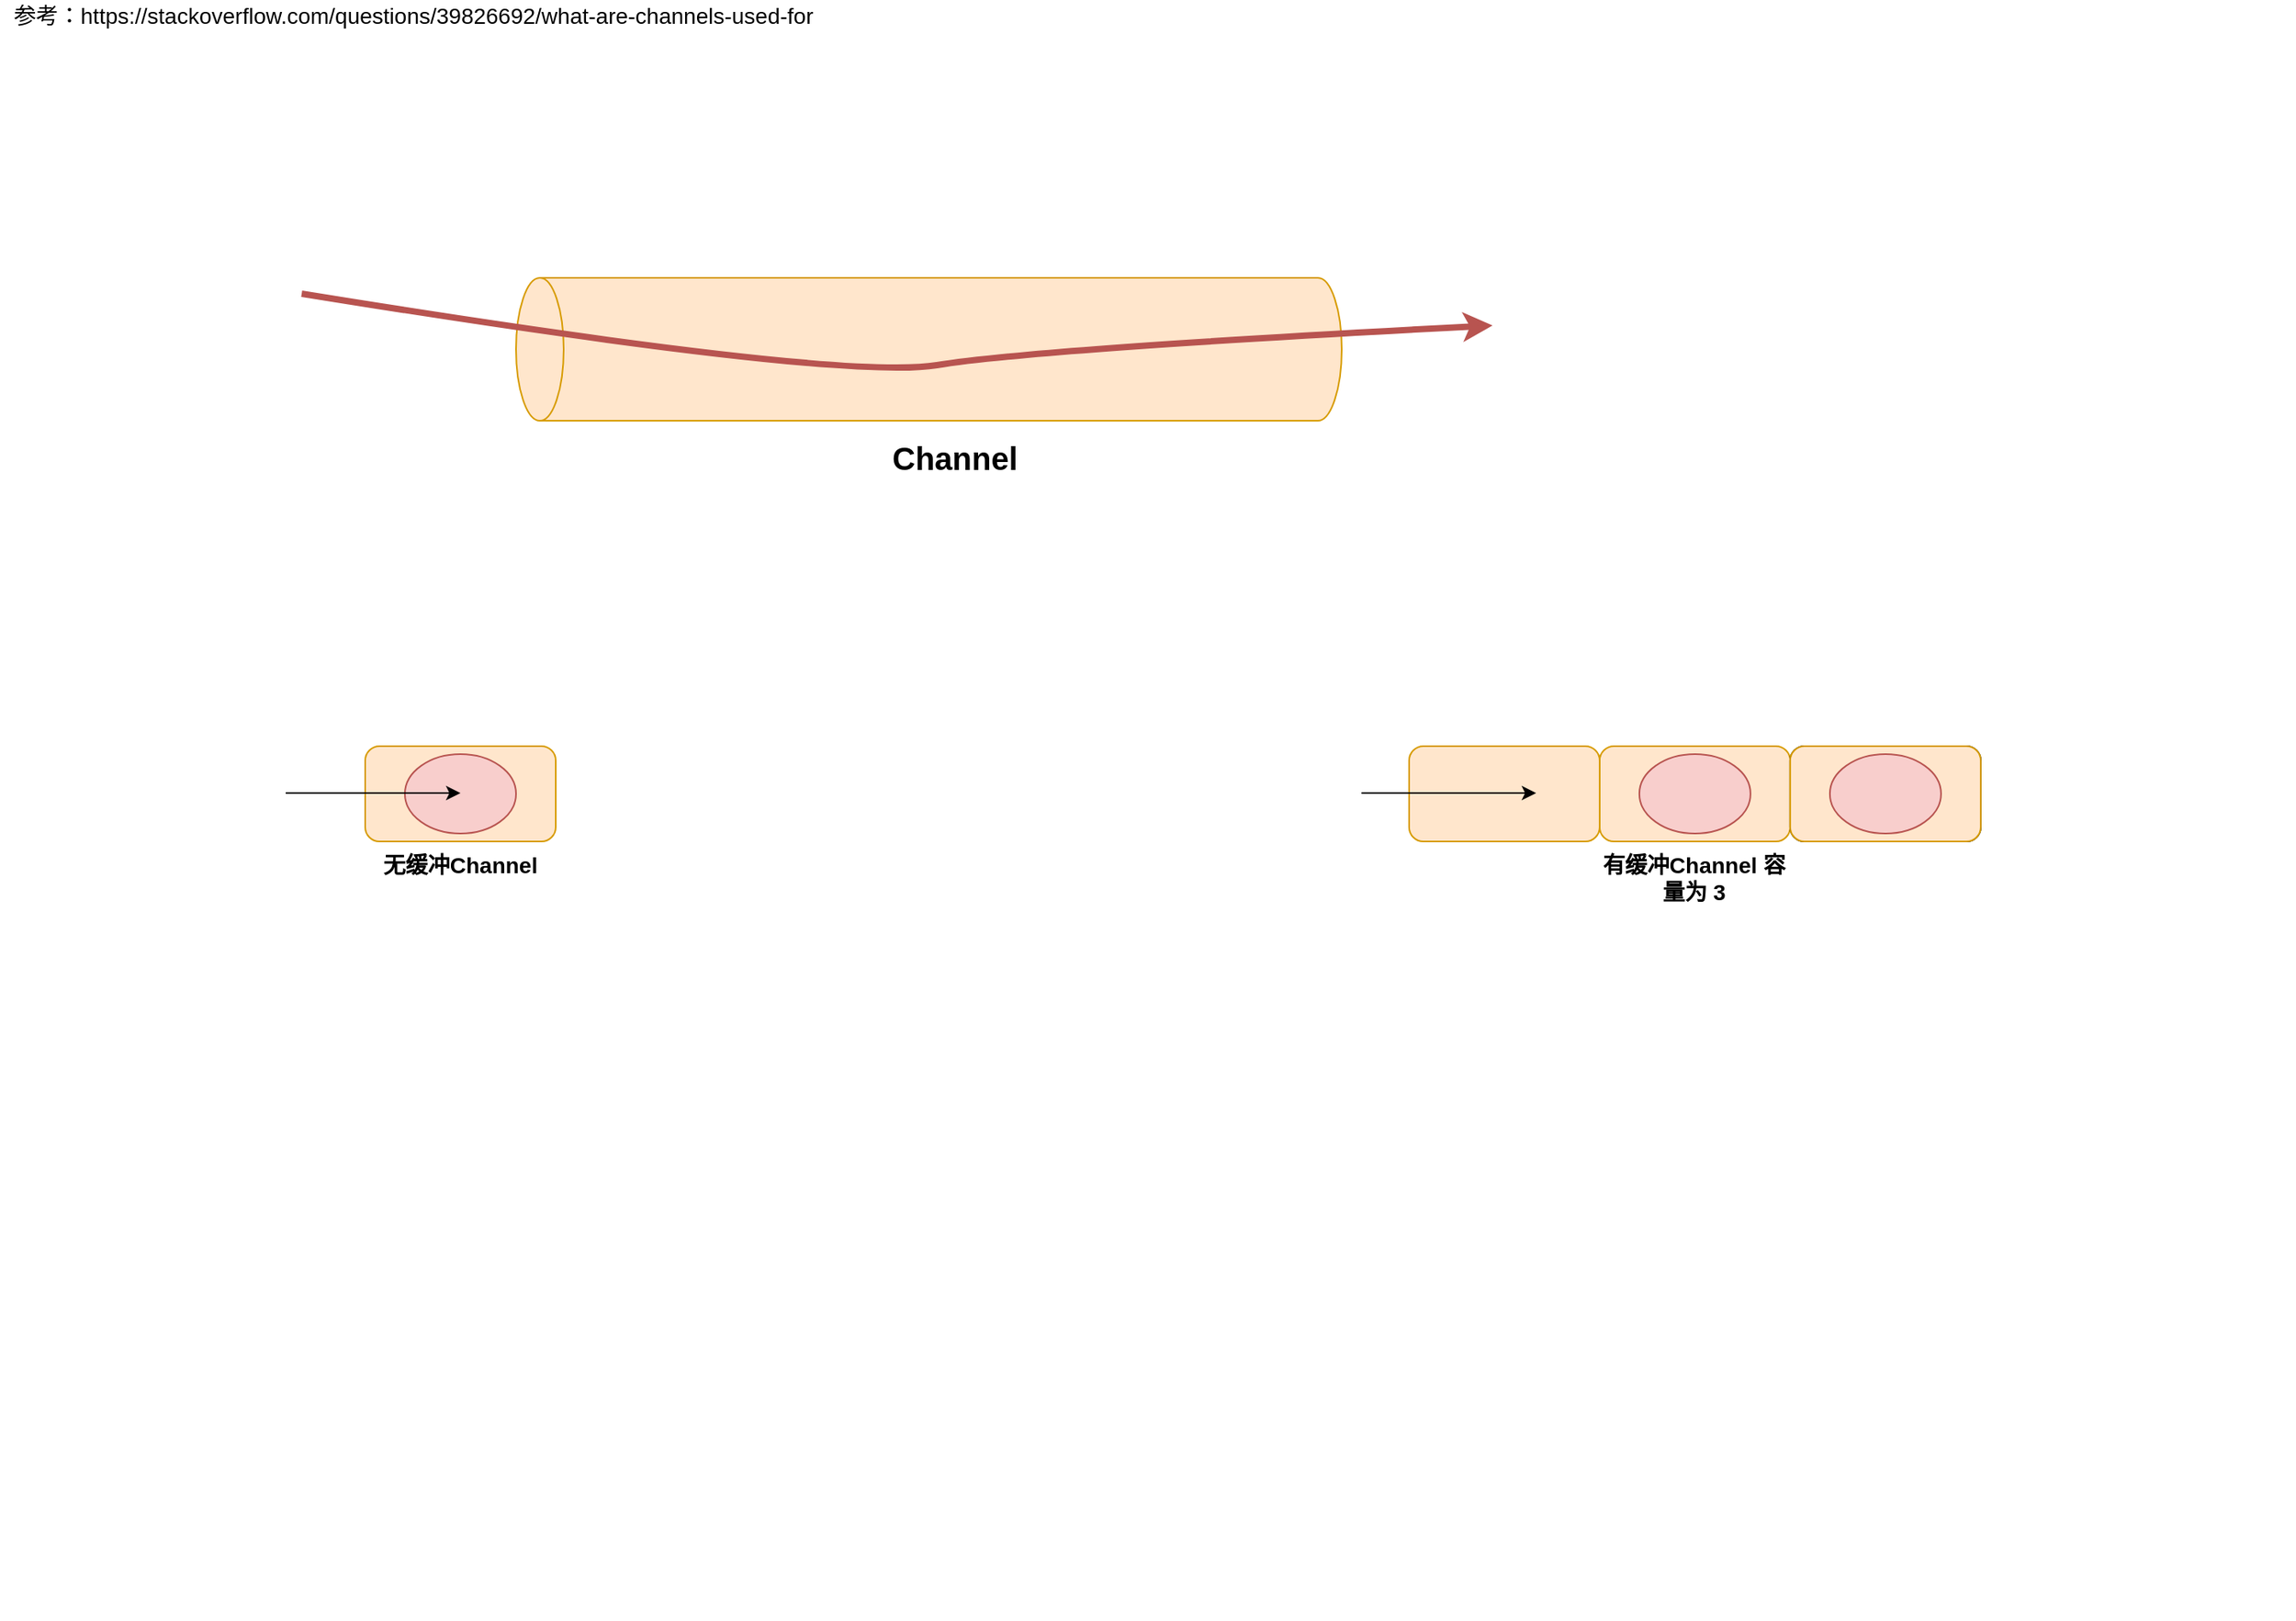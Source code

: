 <mxfile version="14.6.13" type="device" pages="2"><diagram id="2-M57R_hSXT9vt3cvuRG" name="channel"><mxGraphModel dx="946" dy="627" grid="1" gridSize="10" guides="1" tooltips="1" connect="1" arrows="1" fold="1" page="1" pageScale="1" pageWidth="3300" pageHeight="4681" math="0" shadow="0"><root><mxCell id="0"/><mxCell id="1" parent="0"/><mxCell id="vdRSsDVSUpke1YgxUN4T-1" value="" style="shape=image;verticalLabelPosition=bottom;labelBackgroundColor=#ffffff;verticalAlign=top;aspect=fixed;imageAspect=0;image=https://i.stack.imgur.com/Lq7ZG.png;" parent="1" vertex="1"><mxGeometry x="100" y="630" width="520" height="397" as="geometry"/></mxCell><mxCell id="vdRSsDVSUpke1YgxUN4T-16" value="" style="group;fontStyle=1;fontSize=14;" parent="1" vertex="1" connectable="0"><mxGeometry x="300" y="490" width="120" height="60" as="geometry"/></mxCell><mxCell id="vdRSsDVSUpke1YgxUN4T-2" value="无缓冲Channel" style="rounded=1;whiteSpace=wrap;html=1;labelPosition=center;verticalLabelPosition=bottom;align=center;verticalAlign=top;fillColor=#ffe6cc;strokeColor=#d79b00;fontStyle=1;fontSize=14;" parent="vdRSsDVSUpke1YgxUN4T-16" vertex="1"><mxGeometry width="120" height="60" as="geometry"/></mxCell><mxCell id="vdRSsDVSUpke1YgxUN4T-12" value="" style="ellipse;whiteSpace=wrap;html=1;fillColor=#f8cecc;strokeColor=#b85450;fontStyle=1;fontSize=14;" parent="vdRSsDVSUpke1YgxUN4T-16" vertex="1"><mxGeometry x="25" y="5" width="70" height="50" as="geometry"/></mxCell><mxCell id="vdRSsDVSUpke1YgxUN4T-21" value="" style="endArrow=classic;html=1;fontStyle=1;fontSize=14;" parent="vdRSsDVSUpke1YgxUN4T-16" edge="1"><mxGeometry width="50" height="50" relative="1" as="geometry"><mxPoint x="-50" y="29.5" as="sourcePoint"/><mxPoint x="60.0" y="29.5" as="targetPoint"/></mxGeometry></mxCell><mxCell id="vdRSsDVSUpke1YgxUN4T-17" value="" style="group;fontStyle=1;fontSize=14;" parent="1" vertex="1" connectable="0"><mxGeometry x="927.45" y="490" width="390" height="60" as="geometry"/></mxCell><mxCell id="vdRSsDVSUpke1YgxUN4T-7" value="有缓冲Channel 容量为 3" style="rounded=1;whiteSpace=wrap;html=1;labelPosition=center;verticalLabelPosition=bottom;align=center;verticalAlign=top;fillColor=#ffe6cc;strokeColor=#d79b00;fontStyle=1;fontSize=14;" parent="vdRSsDVSUpke1YgxUN4T-17" vertex="1"><mxGeometry x="150" width="120" height="60" as="geometry"/></mxCell><mxCell id="vdRSsDVSUpke1YgxUN4T-9" value="" style="rounded=1;whiteSpace=wrap;html=1;labelPosition=center;verticalLabelPosition=bottom;align=center;verticalAlign=top;fillColor=#ffe6cc;strokeColor=#d79b00;fontStyle=1;fontSize=14;" parent="vdRSsDVSUpke1YgxUN4T-17" vertex="1"><mxGeometry x="30" width="120" height="60" as="geometry"/></mxCell><mxCell id="vdRSsDVSUpke1YgxUN4T-10" value="" style="rounded=1;whiteSpace=wrap;html=1;labelPosition=center;verticalLabelPosition=bottom;align=center;verticalAlign=top;fontStyle=1;fontSize=14;" parent="vdRSsDVSUpke1YgxUN4T-17" vertex="1"><mxGeometry x="270" width="120" height="60" as="geometry"/></mxCell><mxCell id="vdRSsDVSUpke1YgxUN4T-11" value="" style="rounded=1;whiteSpace=wrap;html=1;labelPosition=center;verticalLabelPosition=bottom;align=center;verticalAlign=top;fillColor=#ffe6cc;strokeColor=#d79b00;fontStyle=1;fontSize=14;" parent="vdRSsDVSUpke1YgxUN4T-17" vertex="1"><mxGeometry x="270" width="120" height="60" as="geometry"/></mxCell><mxCell id="vdRSsDVSUpke1YgxUN4T-13" value="" style="ellipse;whiteSpace=wrap;html=1;fillColor=#f8cecc;strokeColor=#b85450;fontStyle=1;fontSize=14;" parent="vdRSsDVSUpke1YgxUN4T-17" vertex="1"><mxGeometry x="295" y="5" width="70" height="50" as="geometry"/></mxCell><mxCell id="vdRSsDVSUpke1YgxUN4T-14" value="" style="ellipse;whiteSpace=wrap;html=1;fillColor=#f8cecc;strokeColor=#b85450;fontStyle=1;fontSize=14;" parent="vdRSsDVSUpke1YgxUN4T-17" vertex="1"><mxGeometry x="175" y="5" width="70" height="50" as="geometry"/></mxCell><mxCell id="vdRSsDVSUpke1YgxUN4T-15" value="" style="endArrow=classic;html=1;fontStyle=1;fontSize=14;" parent="vdRSsDVSUpke1YgxUN4T-17" edge="1"><mxGeometry width="50" height="50" relative="1" as="geometry"><mxPoint y="29.5" as="sourcePoint"/><mxPoint x="110" y="29.5" as="targetPoint"/></mxGeometry></mxCell><mxCell id="vdRSsDVSUpke1YgxUN4T-19" value="" style="shape=image;verticalLabelPosition=bottom;labelBackgroundColor=#ffffff;verticalAlign=top;aspect=fixed;imageAspect=0;image=https://i.stack.imgur.com/kSx6w.png;" parent="1" vertex="1"><mxGeometry x="730" y="640" width="784.91" height="400" as="geometry"/></mxCell><mxCell id="vdRSsDVSUpke1YgxUN4T-20" value="参考：https://stackoverflow.com/questions/39826692/what-are-channels-used-for" style="text;html=1;align=center;verticalAlign=middle;resizable=0;points=[];autosize=1;fontSize=14;" parent="1" vertex="1"><mxGeometry x="70" y="20" width="520" height="20" as="geometry"/></mxCell><mxCell id="QeKJO6HXygh_D39BQ9ZP-1" value="" style="shape=cylinder3;whiteSpace=wrap;html=1;boundedLbl=1;backgroundOutline=1;size=15;rotation=-90;fillColor=#ffe6cc;strokeColor=#d79b00;labelPosition=right;verticalLabelPosition=middle;align=left;verticalAlign=middle;" vertex="1" parent="1"><mxGeometry x="610" y="-20" width="90" height="520" as="geometry"/></mxCell><mxCell id="QeKJO6HXygh_D39BQ9ZP-2" value="" style="curved=1;endArrow=classic;html=1;strokeWidth=4;fillColor=#f8cecc;strokeColor=#b85450;" edge="1" parent="1"><mxGeometry width="50" height="50" relative="1" as="geometry"><mxPoint x="260" y="205" as="sourcePoint"/><mxPoint x="1010" y="225" as="targetPoint"/><Array as="points"><mxPoint x="600" y="260"/><mxPoint x="720" y="240"/></Array></mxGeometry></mxCell><mxCell id="QeKJO6HXygh_D39BQ9ZP-9" value="&lt;meta charset=&quot;utf-8&quot;&gt;&lt;b style=&quot;color: rgb(0, 0, 0); font-family: helvetica; font-size: 12px; font-style: normal; letter-spacing: normal; text-align: left; text-indent: 0px; text-transform: none; word-spacing: 0px;&quot;&gt;&lt;font style=&quot;font-size: 20px&quot;&gt;Channel&lt;/font&gt;&lt;/b&gt;" style="text;whiteSpace=wrap;html=1;" vertex="1" parent="1"><mxGeometry x="630" y="290" width="100" height="30" as="geometry"/></mxCell></root></mxGraphModel></diagram><diagram id="Z6-coDT_u3BUAhlZTkRJ" name="goroutine"><mxGraphModel dx="946" dy="627" grid="1" gridSize="10" guides="1" tooltips="1" connect="1" arrows="1" fold="1" page="1" pageScale="1" pageWidth="3300" pageHeight="4681" math="0" shadow="0"><root><mxCell id="xYv2DXQ_Mi1SY1U7kh-P-0"/><mxCell id="xYv2DXQ_Mi1SY1U7kh-P-1" parent="xYv2DXQ_Mi1SY1U7kh-P-0"/><mxCell id="hMyUyxM57gv2m4dREiAG-8" style="edgeStyle=orthogonalEdgeStyle;rounded=0;orthogonalLoop=1;jettySize=auto;html=1;exitX=0.5;exitY=1;exitDx=0;exitDy=0;entryX=0.5;entryY=0;entryDx=0;entryDy=0;fontSize=14;" parent="xYv2DXQ_Mi1SY1U7kh-P-1" source="hMyUyxM57gv2m4dREiAG-2" target="hMyUyxM57gv2m4dREiAG-3" edge="1"><mxGeometry relative="1" as="geometry"/></mxCell><mxCell id="hMyUyxM57gv2m4dREiAG-2" value="Start" style="rounded=1;whiteSpace=wrap;html=1;fontSize=14;fillColor=#AADEE6;strokeColor=#10739e;" parent="xYv2DXQ_Mi1SY1U7kh-P-1" vertex="1"><mxGeometry x="160" y="110" width="120" height="60" as="geometry"/></mxCell><mxCell id="hMyUyxM57gv2m4dREiAG-9" style="edgeStyle=orthogonalEdgeStyle;rounded=0;orthogonalLoop=1;jettySize=auto;html=1;exitX=0.5;exitY=1;exitDx=0;exitDy=0;fontSize=14;" parent="xYv2DXQ_Mi1SY1U7kh-P-1" source="hMyUyxM57gv2m4dREiAG-3" target="hMyUyxM57gv2m4dREiAG-4" edge="1"><mxGeometry relative="1" as="geometry"/></mxCell><mxCell id="hMyUyxM57gv2m4dREiAG-3" value="Task 1" style="rounded=1;whiteSpace=wrap;html=1;fontSize=14;fillColor=#AADEE6;strokeColor=#10739e;" parent="xYv2DXQ_Mi1SY1U7kh-P-1" vertex="1"><mxGeometry x="160" y="210" width="120" height="60" as="geometry"/></mxCell><mxCell id="hMyUyxM57gv2m4dREiAG-10" style="edgeStyle=orthogonalEdgeStyle;rounded=0;orthogonalLoop=1;jettySize=auto;html=1;exitX=0.5;exitY=1;exitDx=0;exitDy=0;fontSize=14;" parent="xYv2DXQ_Mi1SY1U7kh-P-1" source="hMyUyxM57gv2m4dREiAG-4" target="hMyUyxM57gv2m4dREiAG-5" edge="1"><mxGeometry relative="1" as="geometry"/></mxCell><mxCell id="hMyUyxM57gv2m4dREiAG-4" value="Task 2" style="rounded=1;whiteSpace=wrap;html=1;fontSize=14;fillColor=#AADEE6;strokeColor=#10739e;" parent="xYv2DXQ_Mi1SY1U7kh-P-1" vertex="1"><mxGeometry x="160" y="320" width="120" height="60" as="geometry"/></mxCell><mxCell id="hMyUyxM57gv2m4dREiAG-11" style="edgeStyle=orthogonalEdgeStyle;rounded=0;orthogonalLoop=1;jettySize=auto;html=1;exitX=0.5;exitY=1;exitDx=0;exitDy=0;fontSize=14;" parent="xYv2DXQ_Mi1SY1U7kh-P-1" source="hMyUyxM57gv2m4dREiAG-5" target="hMyUyxM57gv2m4dREiAG-6" edge="1"><mxGeometry relative="1" as="geometry"/></mxCell><mxCell id="hMyUyxM57gv2m4dREiAG-5" value="Task 3" style="rounded=1;whiteSpace=wrap;html=1;fontSize=14;fillColor=#AADEE6;strokeColor=#10739e;" parent="xYv2DXQ_Mi1SY1U7kh-P-1" vertex="1"><mxGeometry x="160" y="420" width="120" height="60" as="geometry"/></mxCell><mxCell id="hMyUyxM57gv2m4dREiAG-6" value="End" style="rounded=1;whiteSpace=wrap;html=1;fontSize=14;fillColor=#AADEE6;strokeColor=#10739e;" parent="xYv2DXQ_Mi1SY1U7kh-P-1" vertex="1"><mxGeometry x="160" y="520" width="120" height="60" as="geometry"/></mxCell><mxCell id="hMyUyxM57gv2m4dREiAG-7" value="&lt;b&gt;&lt;font style=&quot;font-size: 24px&quot;&gt;Sync&lt;/font&gt;&lt;/b&gt;" style="text;html=1;align=center;verticalAlign=middle;resizable=0;points=[];autosize=1;fontSize=14;" parent="xYv2DXQ_Mi1SY1U7kh-P-1" vertex="1"><mxGeometry x="185" y="52" width="70" height="30" as="geometry"/></mxCell><mxCell id="hMyUyxM57gv2m4dREiAG-17" style="edgeStyle=orthogonalEdgeStyle;rounded=0;orthogonalLoop=1;jettySize=auto;html=1;exitX=0.5;exitY=1;exitDx=0;exitDy=0;fontSize=14;" parent="xYv2DXQ_Mi1SY1U7kh-P-1" source="hMyUyxM57gv2m4dREiAG-12" target="hMyUyxM57gv2m4dREiAG-14" edge="1"><mxGeometry relative="1" as="geometry"/></mxCell><mxCell id="hMyUyxM57gv2m4dREiAG-19" style="edgeStyle=orthogonalEdgeStyle;rounded=0;orthogonalLoop=1;jettySize=auto;html=1;exitX=0.5;exitY=1;exitDx=0;exitDy=0;fontSize=14;" parent="xYv2DXQ_Mi1SY1U7kh-P-1" source="hMyUyxM57gv2m4dREiAG-12" target="hMyUyxM57gv2m4dREiAG-15" edge="1"><mxGeometry relative="1" as="geometry"/></mxCell><mxCell id="hMyUyxM57gv2m4dREiAG-20" style="edgeStyle=orthogonalEdgeStyle;rounded=0;orthogonalLoop=1;jettySize=auto;html=1;exitX=0.5;exitY=1;exitDx=0;exitDy=0;fontSize=14;" parent="xYv2DXQ_Mi1SY1U7kh-P-1" source="hMyUyxM57gv2m4dREiAG-12" target="hMyUyxM57gv2m4dREiAG-13" edge="1"><mxGeometry relative="1" as="geometry"/></mxCell><mxCell id="hMyUyxM57gv2m4dREiAG-12" value="Start" style="rounded=1;whiteSpace=wrap;html=1;fontSize=14;fillColor=#AADEE6;strokeColor=#10739e;" parent="xYv2DXQ_Mi1SY1U7kh-P-1" vertex="1"><mxGeometry x="630" y="110" width="120" height="60" as="geometry"/></mxCell><mxCell id="hMyUyxM57gv2m4dREiAG-21" style="edgeStyle=orthogonalEdgeStyle;rounded=0;orthogonalLoop=1;jettySize=auto;html=1;exitX=0.5;exitY=1;exitDx=0;exitDy=0;entryX=0;entryY=0.5;entryDx=0;entryDy=0;fontSize=14;" parent="xYv2DXQ_Mi1SY1U7kh-P-1" source="hMyUyxM57gv2m4dREiAG-13" target="hMyUyxM57gv2m4dREiAG-16" edge="1"><mxGeometry relative="1" as="geometry"/></mxCell><mxCell id="hMyUyxM57gv2m4dREiAG-13" value="Task 1" style="rounded=1;whiteSpace=wrap;html=1;fontSize=14;fillColor=#AADEE6;strokeColor=#10739e;" parent="xYv2DXQ_Mi1SY1U7kh-P-1" vertex="1"><mxGeometry x="460" y="320" width="120" height="60" as="geometry"/></mxCell><mxCell id="hMyUyxM57gv2m4dREiAG-18" style="edgeStyle=orthogonalEdgeStyle;rounded=0;orthogonalLoop=1;jettySize=auto;html=1;exitX=0.5;exitY=1;exitDx=0;exitDy=0;fontSize=14;" parent="xYv2DXQ_Mi1SY1U7kh-P-1" source="hMyUyxM57gv2m4dREiAG-14" target="hMyUyxM57gv2m4dREiAG-16" edge="1"><mxGeometry relative="1" as="geometry"/></mxCell><mxCell id="hMyUyxM57gv2m4dREiAG-14" value="Task 2" style="rounded=1;whiteSpace=wrap;html=1;fontSize=14;fillColor=#AADEE6;strokeColor=#10739e;" parent="xYv2DXQ_Mi1SY1U7kh-P-1" vertex="1"><mxGeometry x="630" y="320" width="120" height="60" as="geometry"/></mxCell><mxCell id="hMyUyxM57gv2m4dREiAG-22" style="edgeStyle=orthogonalEdgeStyle;rounded=0;orthogonalLoop=1;jettySize=auto;html=1;exitX=0.5;exitY=1;exitDx=0;exitDy=0;entryX=1;entryY=0.5;entryDx=0;entryDy=0;fontSize=14;" parent="xYv2DXQ_Mi1SY1U7kh-P-1" source="hMyUyxM57gv2m4dREiAG-15" target="hMyUyxM57gv2m4dREiAG-16" edge="1"><mxGeometry relative="1" as="geometry"/></mxCell><mxCell id="hMyUyxM57gv2m4dREiAG-15" value="Task 3" style="rounded=1;whiteSpace=wrap;html=1;fontSize=14;fillColor=#AADEE6;strokeColor=#10739e;" parent="xYv2DXQ_Mi1SY1U7kh-P-1" vertex="1"><mxGeometry x="800" y="320" width="120" height="60" as="geometry"/></mxCell><mxCell id="hMyUyxM57gv2m4dREiAG-16" value="End" style="rounded=1;whiteSpace=wrap;html=1;fontSize=14;fillColor=#AADEE6;strokeColor=#10739e;" parent="xYv2DXQ_Mi1SY1U7kh-P-1" vertex="1"><mxGeometry x="630" y="520" width="120" height="60" as="geometry"/></mxCell><mxCell id="hMyUyxM57gv2m4dREiAG-23" value="&lt;b&gt;&lt;font style=&quot;font-size: 24px&quot;&gt;ASync&lt;/font&gt;&lt;/b&gt;" style="text;html=1;align=center;verticalAlign=middle;resizable=0;points=[];autosize=1;fontSize=14;" parent="xYv2DXQ_Mi1SY1U7kh-P-1" vertex="1"><mxGeometry x="645" y="52" width="90" height="30" as="geometry"/></mxCell></root></mxGraphModel></diagram></mxfile>